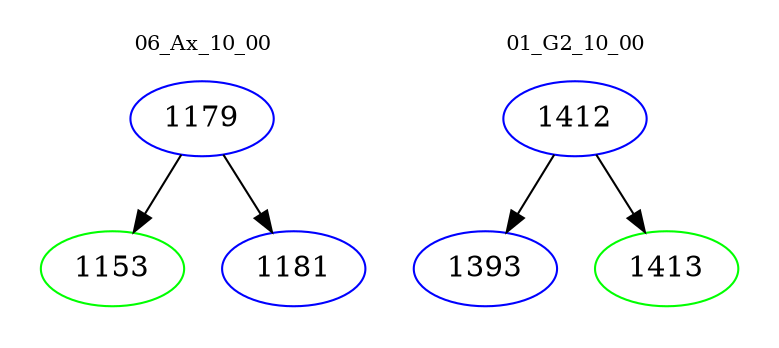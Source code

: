 digraph{
subgraph cluster_0 {
color = white
label = "06_Ax_10_00";
fontsize=10;
T0_1179 [label="1179", color="blue"]
T0_1179 -> T0_1153 [color="black"]
T0_1153 [label="1153", color="green"]
T0_1179 -> T0_1181 [color="black"]
T0_1181 [label="1181", color="blue"]
}
subgraph cluster_1 {
color = white
label = "01_G2_10_00";
fontsize=10;
T1_1412 [label="1412", color="blue"]
T1_1412 -> T1_1393 [color="black"]
T1_1393 [label="1393", color="blue"]
T1_1412 -> T1_1413 [color="black"]
T1_1413 [label="1413", color="green"]
}
}
